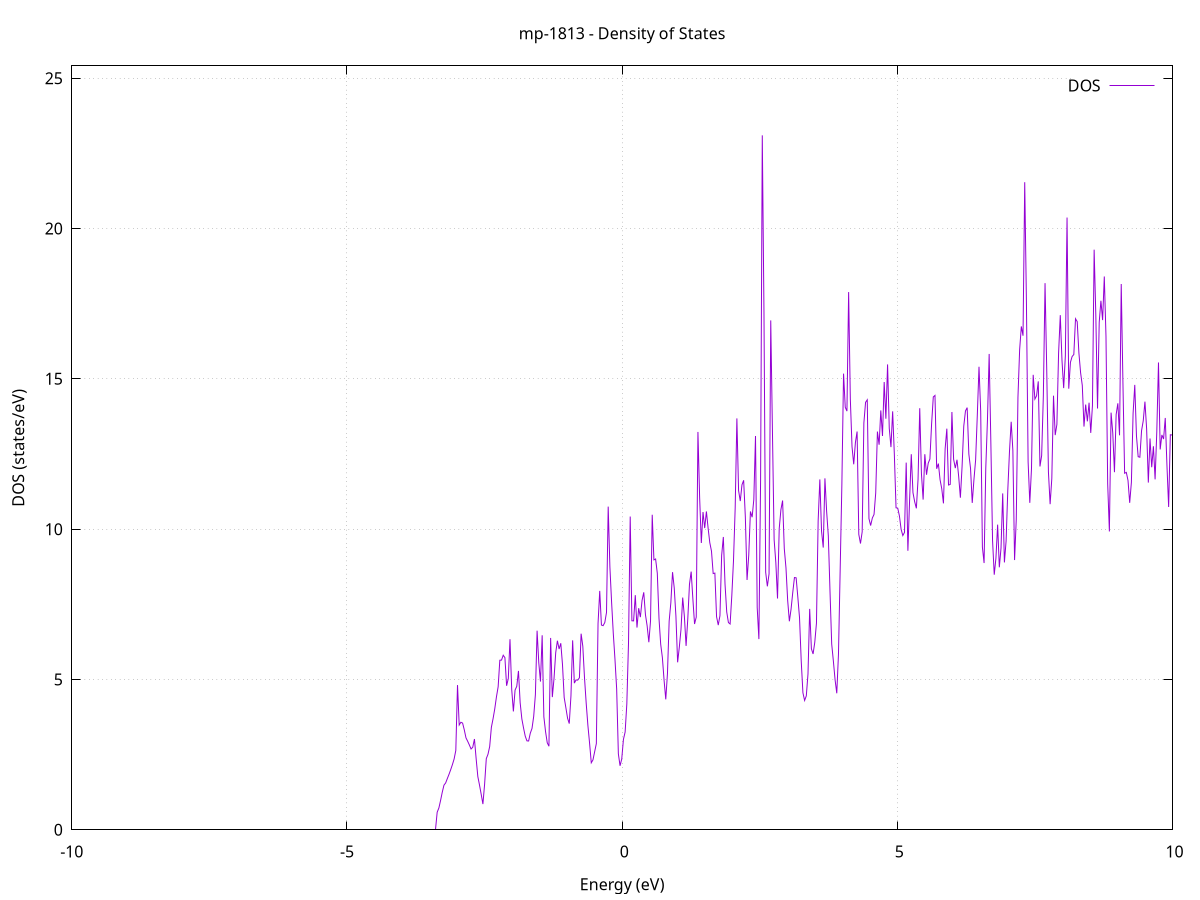 set title 'mp-1813 - Density of States'
set xlabel 'Energy (eV)'
set ylabel 'DOS (states/eV)'
set grid
set xrange [-10:10]
set yrange [0:25.412]
set xzeroaxis lt -1
set terminal png size 800,600
set output 'mp-1813_dos_gnuplot.png'
plot '-' using 1:2 with lines title 'DOS'
-42.801800 0.000000
-42.771100 0.000000
-42.740300 0.000000
-42.709500 0.000000
-42.678800 0.000000
-42.648000 0.000000
-42.617200 0.000000
-42.586500 0.000000
-42.555700 0.000000
-42.524900 0.000000
-42.494200 0.000000
-42.463400 0.000000
-42.432700 0.000000
-42.401900 0.000000
-42.371100 0.000000
-42.340400 0.000000
-42.309600 0.000000
-42.278800 0.000000
-42.248100 0.000000
-42.217300 0.000000
-42.186500 0.000000
-42.155800 0.000000
-42.125000 0.000000
-42.094200 0.000000
-42.063500 0.000000
-42.032700 0.000000
-42.001900 0.000000
-41.971200 0.000000
-41.940400 0.000000
-41.909600 0.000000
-41.878900 0.000000
-41.848100 0.000000
-41.817300 0.000000
-41.786600 0.000000
-41.755800 0.000000
-41.725100 0.000000
-41.694300 0.000000
-41.663500 0.000000
-41.632800 0.000000
-41.602000 0.000000
-41.571200 0.000000
-41.540500 0.000000
-41.509700 0.000000
-41.478900 0.000000
-41.448200 0.000000
-41.417400 0.000000
-41.386600 0.000000
-41.355900 0.000000
-41.325100 0.000000
-41.294300 0.000000
-41.263600 0.000000
-41.232800 0.000000
-41.202000 0.000000
-41.171300 0.000000
-41.140500 0.000000
-41.109700 0.000000
-41.079000 0.000000
-41.048200 0.000000
-41.017400 0.000000
-40.986700 0.000000
-40.955900 0.000000
-40.925200 0.000000
-40.894400 0.000000
-40.863600 0.000000
-40.832900 0.000000
-40.802100 0.000000
-40.771300 0.000000
-40.740600 0.000000
-40.709800 0.000000
-40.679000 0.000000
-40.648300 0.000000
-40.617500 0.000000
-40.586700 0.000000
-40.556000 0.000000
-40.525200 0.000000
-40.494400 0.000000
-40.463700 0.000000
-40.432900 0.000000
-40.402100 0.000000
-40.371400 0.000000
-40.340600 0.000000
-40.309800 0.000000
-40.279100 0.000000
-40.248300 0.000000
-40.217500 0.000000
-40.186800 0.000000
-40.156000 0.000000
-40.125300 0.000000
-40.094500 0.000000
-40.063700 0.000000
-40.033000 0.000000
-40.002200 0.000000
-39.971400 0.000000
-39.940700 0.000000
-39.909900 0.000000
-39.879100 0.000000
-39.848400 0.000000
-39.817600 0.000000
-39.786800 0.000000
-39.756100 1251.688900
-39.725300 0.000000
-39.694500 0.000000
-39.663800 0.000000
-39.633000 0.000000
-39.602200 0.000000
-39.571500 0.000000
-39.540700 0.000000
-39.509900 0.000000
-39.479200 0.000000
-39.448400 0.000000
-39.417700 0.000000
-39.386900 0.000000
-39.356100 0.000000
-39.325400 0.000000
-39.294600 0.000000
-39.263800 0.000000
-39.233100 0.000000
-39.202300 0.000000
-39.171500 0.000000
-39.140800 0.000000
-39.110000 0.000000
-39.079200 0.000000
-39.048500 0.000000
-39.017700 0.000000
-38.986900 0.000000
-38.956200 0.000000
-38.925400 0.000000
-38.894600 0.000000
-38.863900 0.000000
-38.833100 0.000000
-38.802300 0.000000
-38.771600 0.000000
-38.740800 0.000000
-38.710000 0.000000
-38.679300 0.000000
-38.648500 0.000000
-38.617800 0.000000
-38.587000 0.000000
-38.556200 0.000000
-38.525500 0.000000
-38.494700 0.000000
-38.463900 0.000000
-38.433200 0.000000
-38.402400 0.000000
-38.371600 0.000000
-38.340900 0.000000
-38.310100 0.000000
-38.279300 0.000000
-38.248600 0.000000
-38.217800 0.000000
-38.187000 0.000000
-38.156300 0.000000
-38.125500 0.000000
-38.094700 0.000000
-38.064000 0.000000
-38.033200 0.000000
-38.002400 0.000000
-37.971700 0.000000
-37.940900 0.000000
-37.910100 0.000000
-37.879400 0.000000
-37.848600 0.000000
-37.817900 0.000000
-37.787100 0.000000
-37.756300 0.000000
-37.725600 0.000000
-37.694800 0.000000
-37.664000 0.000000
-37.633300 0.000000
-37.602500 0.000000
-37.571700 0.000000
-37.541000 0.000000
-37.510200 0.000000
-37.479400 0.000000
-37.448700 0.000000
-37.417900 0.000000
-37.387100 0.000000
-37.356400 0.000000
-37.325600 0.000000
-37.294800 0.000000
-37.264100 0.000000
-37.233300 0.000000
-37.202500 0.000000
-37.171800 0.000000
-37.141000 0.000000
-37.110300 0.000000
-37.079500 0.000000
-37.048700 0.000000
-37.018000 0.000000
-36.987200 0.000000
-36.956400 0.000000
-36.925700 0.000000
-36.894900 0.000000
-36.864100 0.000000
-36.833400 0.000000
-36.802600 0.000000
-36.771800 0.000000
-36.741100 0.000000
-36.710300 0.000000
-36.679500 0.000000
-36.648800 0.000000
-36.618000 0.000000
-36.587200 0.000000
-36.556500 0.000000
-36.525700 0.000000
-36.494900 0.000000
-36.464200 0.000000
-36.433400 0.000000
-36.402600 0.000000
-36.371900 0.000000
-36.341100 0.000000
-36.310400 0.000000
-36.279600 0.000000
-36.248800 0.000000
-36.218100 0.000000
-36.187300 0.000000
-36.156500 0.000000
-36.125800 0.000000
-36.095000 0.000000
-36.064200 0.000000
-36.033500 0.000000
-36.002700 0.000000
-35.971900 0.000000
-35.941200 0.000000
-35.910400 0.000000
-35.879600 0.000000
-35.848900 0.000000
-35.818100 0.000000
-35.787300 0.000000
-35.756600 0.000000
-35.725800 0.000000
-35.695000 0.000000
-35.664300 0.000000
-35.633500 0.000000
-35.602700 0.000000
-35.572000 0.000000
-35.541200 0.000000
-35.510500 0.000000
-35.479700 0.000000
-35.448900 0.000000
-35.418200 0.000000
-35.387400 0.000000
-35.356600 0.000000
-35.325900 0.000000
-35.295100 0.000000
-35.264300 0.000000
-35.233600 0.000000
-35.202800 0.000000
-35.172000 0.000000
-35.141300 0.000000
-35.110500 0.000000
-35.079700 0.000000
-35.049000 0.000000
-35.018200 0.000000
-34.987400 0.000000
-34.956700 0.000000
-34.925900 0.000000
-34.895100 0.000000
-34.864400 0.000000
-34.833600 0.000000
-34.802900 0.000000
-34.772100 0.000000
-34.741300 0.000000
-34.710600 0.000000
-34.679800 0.000000
-34.649000 0.000000
-34.618300 0.000000
-34.587500 0.000000
-34.556700 0.000000
-34.526000 0.000000
-34.495200 0.000000
-34.464400 0.000000
-34.433700 0.000000
-34.402900 0.000000
-34.372100 0.000000
-34.341400 0.000000
-34.310600 0.000000
-34.279800 0.000000
-34.249100 0.000000
-34.218300 0.000000
-34.187500 0.000000
-34.156800 0.000000
-34.126000 0.000000
-34.095200 0.000000
-34.064500 0.000000
-34.033700 0.000000
-34.003000 0.000000
-33.972200 0.000000
-33.941400 0.000000
-33.910700 0.000000
-33.879900 0.000000
-33.849100 0.000000
-33.818400 0.000000
-33.787600 0.000000
-33.756800 0.000000
-33.726100 0.000000
-33.695300 0.000000
-33.664500 0.000000
-33.633800 0.000000
-33.603000 0.000000
-33.572200 0.000000
-33.541500 0.000000
-33.510700 0.000000
-33.479900 0.000000
-33.449200 0.000000
-33.418400 0.000000
-33.387600 0.000000
-33.356900 0.000000
-33.326100 0.000000
-33.295400 0.000000
-33.264600 0.000000
-33.233800 0.000000
-33.203100 0.000000
-33.172300 0.000000
-33.141500 0.000000
-33.110800 0.000000
-33.080000 0.000000
-33.049200 0.000000
-33.018500 0.000000
-32.987700 0.000000
-32.956900 0.000000
-32.926200 0.000000
-32.895400 0.000000
-32.864600 0.000000
-32.833900 0.000000
-32.803100 0.000000
-32.772300 0.000000
-32.741600 0.000000
-32.710800 0.000000
-32.680000 0.000000
-32.649300 0.000000
-32.618500 0.000000
-32.587700 0.000000
-32.557000 0.000000
-32.526200 0.000000
-32.495500 0.000000
-32.464700 0.000000
-32.433900 0.000000
-32.403200 0.000000
-32.372400 0.000000
-32.341600 0.000000
-32.310900 0.000000
-32.280100 0.000000
-32.249300 0.000000
-32.218600 0.000000
-32.187800 0.000000
-32.157000 0.000000
-32.126300 0.000000
-32.095500 0.000000
-32.064700 0.000000
-32.034000 0.000000
-32.003200 0.000000
-31.972400 0.000000
-31.941700 0.000000
-31.910900 0.000000
-31.880100 0.000000
-31.849400 0.000000
-31.818600 0.000000
-31.787800 0.000000
-31.757100 0.000000
-31.726300 0.000000
-31.695600 0.000000
-31.664800 0.000000
-31.634000 0.000000
-31.603300 0.000000
-31.572500 0.000000
-31.541700 0.000000
-31.511000 0.000000
-31.480200 0.000000
-31.449400 0.000000
-31.418700 0.000000
-31.387900 0.000000
-31.357100 0.000000
-31.326400 0.000000
-31.295600 0.000000
-31.264800 0.000000
-31.234100 0.000000
-31.203300 0.000000
-31.172500 0.000000
-31.141800 0.000000
-31.111000 0.000000
-31.080200 0.000000
-31.049500 0.000000
-31.018700 0.000000
-30.988000 0.000000
-30.957200 0.000000
-30.926400 0.000000
-30.895700 0.000000
-30.864900 0.000000
-30.834100 0.000000
-30.803400 0.000000
-30.772600 0.000000
-30.741800 0.000000
-30.711100 0.000000
-30.680300 0.000000
-30.649500 0.000000
-30.618800 0.000000
-30.588000 0.000000
-30.557200 0.000000
-30.526500 0.000000
-30.495700 0.000000
-30.464900 0.000000
-30.434200 0.000000
-30.403400 0.000000
-30.372600 0.000000
-30.341900 0.000000
-30.311100 0.000000
-30.280300 0.000000
-30.249600 0.000000
-30.218800 0.000000
-30.188100 0.000000
-30.157300 0.000000
-30.126500 0.000000
-30.095800 0.000000
-30.065000 0.000000
-30.034200 0.000000
-30.003500 0.000000
-29.972700 0.000000
-29.941900 0.000000
-29.911200 0.000000
-29.880400 0.000000
-29.849600 0.000000
-29.818900 0.000000
-29.788100 0.000000
-29.757300 0.000000
-29.726600 0.000000
-29.695800 0.000000
-29.665000 0.000000
-29.634300 0.000000
-29.603500 0.000000
-29.572700 0.000000
-29.542000 0.000000
-29.511200 0.000000
-29.480400 0.000000
-29.449700 0.000000
-29.418900 0.000000
-29.388200 0.000000
-29.357400 0.000000
-29.326600 0.000000
-29.295900 0.000000
-29.265100 0.000000
-29.234300 0.000000
-29.203600 0.000000
-29.172800 0.000000
-29.142000 0.000000
-29.111300 0.000000
-29.080500 0.000000
-29.049700 0.000000
-29.019000 0.000000
-28.988200 0.000000
-28.957400 0.000000
-28.926700 0.000000
-28.895900 0.000000
-28.865100 0.000000
-28.834400 0.000000
-28.803600 0.000000
-28.772800 0.000000
-28.742100 0.000000
-28.711300 0.000000
-28.680600 0.000000
-28.649800 0.000000
-28.619000 0.000000
-28.588300 0.000000
-28.557500 0.000000
-28.526700 0.000000
-28.496000 0.000000
-28.465200 0.000000
-28.434400 0.000000
-28.403700 0.000000
-28.372900 0.000000
-28.342100 0.000000
-28.311400 0.000000
-28.280600 0.000000
-28.249800 0.000000
-28.219100 0.000000
-28.188300 0.000000
-28.157500 0.000000
-28.126800 0.000000
-28.096000 0.000000
-28.065200 0.000000
-28.034500 0.000000
-28.003700 0.000000
-27.972900 0.000000
-27.942200 0.000000
-27.911400 0.000000
-27.880700 0.000000
-27.849900 0.000000
-27.819100 0.000000
-27.788400 0.000000
-27.757600 0.000000
-27.726800 0.000000
-27.696100 0.000000
-27.665300 0.000000
-27.634500 0.000000
-27.603800 0.000000
-27.573000 0.000000
-27.542200 0.000000
-27.511500 0.000000
-27.480700 0.000000
-27.449900 0.000000
-27.419200 0.000000
-27.388400 0.000000
-27.357600 0.000000
-27.326900 0.000000
-27.296100 0.000000
-27.265300 0.000000
-27.234600 0.000000
-27.203800 0.000000
-27.173000 0.000000
-27.142300 0.000000
-27.111500 0.000000
-27.080800 0.000000
-27.050000 0.000000
-27.019200 0.000000
-26.988500 0.000000
-26.957700 0.000000
-26.926900 0.000000
-26.896200 0.000000
-26.865400 0.000000
-26.834600 0.000000
-26.803900 0.000000
-26.773100 0.000000
-26.742300 0.000000
-26.711600 0.000000
-26.680800 0.000000
-26.650000 0.000000
-26.619300 0.000000
-26.588500 0.000000
-26.557700 0.000000
-26.527000 0.000000
-26.496200 0.000000
-26.465400 0.000000
-26.434700 0.000000
-26.403900 0.000000
-26.373200 0.000000
-26.342400 0.000000
-26.311600 0.000000
-26.280900 0.000000
-26.250100 0.000000
-26.219300 0.000000
-26.188600 0.000000
-26.157800 0.000000
-26.127000 0.000000
-26.096300 0.000000
-26.065500 0.000000
-26.034700 0.000000
-26.004000 0.000000
-25.973200 0.000000
-25.942400 0.000000
-25.911700 0.000000
-25.880900 0.000000
-25.850100 0.000000
-25.819400 0.000000
-25.788600 0.000000
-25.757800 0.000000
-25.727100 0.000000
-25.696300 0.000000
-25.665500 0.000000
-25.634800 0.000000
-25.604000 0.000000
-25.573300 0.000000
-25.542500 0.000000
-25.511700 0.000000
-25.481000 0.000000
-25.450200 0.000000
-25.419400 0.000000
-25.388700 0.000000
-25.357900 0.000000
-25.327100 0.000000
-25.296400 0.000000
-25.265600 0.000000
-25.234800 0.000000
-25.204100 0.000000
-25.173300 0.000000
-25.142500 0.000000
-25.111800 0.000000
-25.081000 0.000000
-25.050200 0.000000
-25.019500 0.000000
-24.988700 0.000000
-24.957900 0.000000
-24.927200 0.000000
-24.896400 0.000000
-24.865600 0.000000
-24.834900 0.000000
-24.804100 0.000000
-24.773400 0.000000
-24.742600 0.000000
-24.711800 0.000000
-24.681100 0.000000
-24.650300 0.000000
-24.619500 0.000000
-24.588800 0.000000
-24.558000 0.000000
-24.527200 0.000000
-24.496500 0.000000
-24.465700 0.000000
-24.434900 0.000000
-24.404200 0.000000
-24.373400 0.000000
-24.342600 0.000000
-24.311900 0.000000
-24.281100 0.000000
-24.250300 0.000000
-24.219600 0.000000
-24.188800 0.000000
-24.158000 0.000000
-24.127300 0.000000
-24.096500 0.000000
-24.065800 0.000000
-24.035000 0.000000
-24.004200 0.000000
-23.973500 0.000000
-23.942700 0.000000
-23.911900 0.000000
-23.881200 0.000000
-23.850400 0.000000
-23.819600 0.000000
-23.788900 0.000000
-23.758100 0.000000
-23.727300 0.000000
-23.696600 0.000000
-23.665800 0.000000
-23.635000 0.000000
-23.604300 0.000000
-23.573500 0.000000
-23.542700 0.000000
-23.512000 0.000000
-23.481200 0.000000
-23.450400 0.000000
-23.419700 0.000000
-23.388900 0.000000
-23.358100 0.000000
-23.327400 0.000000
-23.296600 0.000000
-23.265900 0.000000
-23.235100 0.000000
-23.204300 0.000000
-23.173600 0.000000
-23.142800 0.000000
-23.112000 0.000000
-23.081300 0.000000
-23.050500 0.000000
-23.019700 0.000000
-22.989000 0.000000
-22.958200 0.000000
-22.927400 0.000000
-22.896700 0.000000
-22.865900 0.000000
-22.835100 0.000000
-22.804400 0.000000
-22.773600 0.000000
-22.742800 0.000000
-22.712100 0.000000
-22.681300 0.000000
-22.650500 0.000000
-22.619800 0.000000
-22.589000 0.000000
-22.558200 0.000000
-22.527500 0.000000
-22.496700 0.000000
-22.466000 0.000000
-22.435200 0.000000
-22.404400 0.000000
-22.373700 0.000000
-22.342900 0.000000
-22.312100 0.000000
-22.281400 0.000000
-22.250600 0.000000
-22.219800 0.000000
-22.189100 0.000000
-22.158300 0.000000
-22.127500 0.000000
-22.096800 0.000000
-22.066000 0.000000
-22.035200 0.000000
-22.004500 0.000000
-21.973700 0.000000
-21.942900 0.000000
-21.912200 0.000000
-21.881400 0.000000
-21.850600 0.000000
-21.819900 0.000000
-21.789100 0.000000
-21.758400 0.000000
-21.727600 0.000000
-21.696800 0.000000
-21.666100 0.000000
-21.635300 0.000000
-21.604500 0.000000
-21.573800 0.000000
-21.543000 0.000000
-21.512200 0.000000
-21.481500 0.000000
-21.450700 0.000000
-21.419900 0.000000
-21.389200 0.000000
-21.358400 0.000000
-21.327600 0.000000
-21.296900 0.000000
-21.266100 0.000000
-21.235300 0.000000
-21.204600 0.000000
-21.173800 0.000000
-21.143000 0.000000
-21.112300 0.000000
-21.081500 0.000000
-21.050700 0.000000
-21.020000 0.000000
-20.989200 0.000000
-20.958500 0.000000
-20.927700 0.000000
-20.896900 0.000000
-20.866200 0.000000
-20.835400 0.000000
-20.804600 0.000000
-20.773900 0.000000
-20.743100 0.000000
-20.712300 0.000000
-20.681600 0.000000
-20.650800 0.000000
-20.620000 0.000000
-20.589300 0.000000
-20.558500 0.000000
-20.527700 0.000000
-20.497000 0.000000
-20.466200 0.000000
-20.435400 0.000000
-20.404700 0.000000
-20.373900 0.000000
-20.343100 0.000000
-20.312400 0.000000
-20.281600 0.000000
-20.250900 0.000000
-20.220100 0.000000
-20.189300 0.000000
-20.158600 0.000000
-20.127800 0.000000
-20.097000 0.000000
-20.066300 0.000000
-20.035500 0.000000
-20.004700 0.000000
-19.974000 0.000000
-19.943200 0.000000
-19.912400 0.000000
-19.881700 0.000000
-19.850900 0.000000
-19.820100 0.000000
-19.789400 0.000000
-19.758600 0.000000
-19.727800 0.000000
-19.697100 0.000000
-19.666300 0.000000
-19.635500 0.000000
-19.604800 0.000000
-19.574000 0.000000
-19.543200 0.000000
-19.512500 0.000000
-19.481700 0.000000
-19.451000 0.000000
-19.420200 0.000000
-19.389400 0.000000
-19.358700 0.000000
-19.327900 0.000000
-19.297100 0.000000
-19.266400 0.000000
-19.235600 0.000000
-19.204800 0.000000
-19.174100 0.000000
-19.143300 0.000000
-19.112500 0.000000
-19.081800 0.000000
-19.051000 0.000000
-19.020200 0.000000
-18.989500 0.000000
-18.958700 0.000000
-18.927900 0.000000
-18.897200 0.000000
-18.866400 0.000000
-18.835600 0.000000
-18.804900 0.000000
-18.774100 0.000000
-18.743300 0.000000
-18.712600 0.000000
-18.681800 0.000000
-18.651100 0.000000
-18.620300 0.000000
-18.589500 0.000000
-18.558800 0.000000
-18.528000 0.000000
-18.497200 0.000000
-18.466500 0.000000
-18.435700 0.000000
-18.404900 0.000000
-18.374200 0.000000
-18.343400 0.000000
-18.312600 0.000000
-18.281900 0.000000
-18.251100 0.000000
-18.220300 0.000000
-18.189600 0.000000
-18.158800 0.000000
-18.128000 0.000000
-18.097300 0.000000
-18.066500 0.000000
-18.035700 0.000000
-18.005000 0.000000
-17.974200 0.000000
-17.943500 0.000000
-17.912700 0.000000
-17.881900 0.000000
-17.851200 0.000000
-17.820400 0.000000
-17.789600 0.000000
-17.758900 0.000000
-17.728100 0.000000
-17.697300 0.000000
-17.666600 0.000000
-17.635800 0.000000
-17.605000 0.000000
-17.574300 0.000000
-17.543500 0.000000
-17.512700 0.000000
-17.482000 0.000000
-17.451200 0.000000
-17.420400 0.000000
-17.389700 0.000000
-17.358900 0.000000
-17.328100 0.000000
-17.297400 0.000000
-17.266600 0.000000
-17.235800 0.000000
-17.205100 0.000000
-17.174300 0.000000
-17.143600 0.000000
-17.112800 0.000000
-17.082000 0.000000
-17.051300 0.000000
-17.020500 0.000000
-16.989700 0.000000
-16.959000 0.000000
-16.928200 0.000000
-16.897400 0.000000
-16.866700 0.000000
-16.835900 0.000000
-16.805100 0.000000
-16.774400 0.000000
-16.743600 0.000000
-16.712800 0.000000
-16.682100 0.000000
-16.651300 0.000000
-16.620500 0.000000
-16.589800 0.000000
-16.559000 0.000000
-16.528200 0.000000
-16.497500 0.000000
-16.466700 0.000000
-16.435900 0.000000
-16.405200 0.000000
-16.374400 0.000000
-16.343700 0.000000
-16.312900 0.000000
-16.282100 0.000000
-16.251400 0.000000
-16.220600 0.000000
-16.189800 0.000000
-16.159100 0.000000
-16.128300 0.000000
-16.097500 0.000000
-16.066800 0.000000
-16.036000 0.000000
-16.005200 0.000000
-15.974500 0.000000
-15.943700 0.000000
-15.912900 0.000000
-15.882200 0.000000
-15.851400 0.000000
-15.820600 0.000000
-15.789900 0.000000
-15.759100 0.000000
-15.728300 0.000000
-15.697600 0.000000
-15.666800 0.000000
-15.636100 0.000000
-15.605300 0.000000
-15.574500 0.000000
-15.543800 0.000000
-15.513000 0.000000
-15.482200 0.000000
-15.451500 0.000000
-15.420700 0.000000
-15.389900 0.000000
-15.359200 0.000000
-15.328400 0.000000
-15.297600 0.000000
-15.266900 0.000000
-15.236100 0.000000
-15.205300 0.000000
-15.174600 0.000000
-15.143800 0.000000
-15.113000 0.000000
-15.082300 0.000000
-15.051500 0.000000
-15.020700 0.000000
-14.990000 0.000000
-14.959200 0.000000
-14.928400 0.000000
-14.897700 0.000000
-14.866900 0.000000
-14.836200 0.000000
-14.805400 0.000000
-14.774600 0.000000
-14.743900 0.000000
-14.713100 0.000000
-14.682300 0.000000
-14.651600 0.000000
-14.620800 0.000000
-14.590000 0.000000
-14.559300 0.000000
-14.528500 0.000000
-14.497700 0.000000
-14.467000 0.000000
-14.436200 0.000000
-14.405400 0.000000
-14.374700 0.000000
-14.343900 0.000000
-14.313100 0.000000
-14.282400 0.000000
-14.251600 0.000000
-14.220800 0.000000
-14.190100 0.000000
-14.159300 0.000000
-14.128500 0.000000
-14.097800 0.000000
-14.067000 0.000000
-14.036300 0.000000
-14.005500 0.000000
-13.974700 0.000000
-13.944000 0.000000
-13.913200 0.000000
-13.882400 0.000000
-13.851700 0.000000
-13.820900 0.000000
-13.790100 0.000000
-13.759400 0.000000
-13.728600 0.000000
-13.697800 0.000000
-13.667100 0.000000
-13.636300 0.000000
-13.605500 0.000000
-13.574800 0.000000
-13.544000 0.000000
-13.513200 0.000000
-13.482500 0.000000
-13.451700 0.000000
-13.420900 0.000000
-13.390200 0.000000
-13.359400 0.000000
-13.328700 0.000000
-13.297900 0.000000
-13.267100 0.000000
-13.236400 0.000000
-13.205600 0.000000
-13.174800 0.000000
-13.144100 0.000000
-13.113300 0.000000
-13.082500 0.000000
-13.051800 0.000000
-13.021000 0.000000
-12.990200 0.000000
-12.959500 0.000000
-12.928700 0.000000
-12.897900 0.000000
-12.867200 0.000000
-12.836400 0.000000
-12.805600 0.000000
-12.774900 0.000000
-12.744100 0.000000
-12.713300 0.000000
-12.682600 0.000000
-12.651800 0.000000
-12.621000 0.000000
-12.590300 0.000000
-12.559500 0.000000
-12.528800 0.000000
-12.498000 0.000000
-12.467200 0.000000
-12.436500 0.000000
-12.405700 0.000000
-12.374900 0.000000
-12.344200 0.000000
-12.313400 0.000000
-12.282600 0.000000
-12.251900 0.000000
-12.221100 0.000000
-12.190300 0.000000
-12.159600 0.000000
-12.128800 0.000000
-12.098000 0.000000
-12.067300 0.000000
-12.036500 0.000000
-12.005700 0.000000
-11.975000 0.000000
-11.944200 0.000000
-11.913400 0.000000
-11.882700 0.000000
-11.851900 0.000000
-11.821100 0.000000
-11.790400 0.000000
-11.759600 0.000000
-11.728900 0.000000
-11.698100 0.000000
-11.667300 0.000000
-11.636600 0.000000
-11.605800 0.000000
-11.575000 0.000000
-11.544300 0.000000
-11.513500 0.000000
-11.482700 0.000000
-11.452000 0.000000
-11.421200 0.000000
-11.390400 0.000000
-11.359700 0.000000
-11.328900 0.000000
-11.298100 0.000000
-11.267400 0.000000
-11.236600 0.000000
-11.205800 0.000000
-11.175100 0.000000
-11.144300 0.000000
-11.113500 0.000000
-11.082800 0.000000
-11.052000 0.000000
-11.021300 0.000000
-10.990500 0.000000
-10.959700 0.000000
-10.929000 0.000000
-10.898200 0.000000
-10.867400 0.000000
-10.836700 0.000000
-10.805900 0.000000
-10.775100 0.000000
-10.744400 0.000000
-10.713600 0.000000
-10.682800 0.000000
-10.652100 0.000000
-10.621300 0.000000
-10.590500 0.000000
-10.559800 0.000000
-10.529000 0.000000
-10.498200 0.000000
-10.467500 0.000000
-10.436700 0.000000
-10.405900 312.423400
-10.375200 0.000000
-10.344400 0.000000
-10.313600 0.000000
-10.282900 0.000000
-10.252100 0.000000
-10.221400 0.000000
-10.190600 0.000000
-10.159800 0.000000
-10.129100 0.000000
-10.098300 0.000000
-10.067500 0.000000
-10.036800 0.000000
-10.006000 0.000000
-9.975200 0.000000
-9.944500 0.000000
-9.913700 0.000000
-9.882900 0.000000
-9.852200 0.000000
-9.821400 0.000000
-9.790600 0.000000
-9.759900 0.000000
-9.729100 0.000000
-9.698300 0.000000
-9.667600 0.000000
-9.636800 0.000000
-9.606000 0.000000
-9.575300 0.000000
-9.544500 0.000000
-9.513700 0.000000
-9.483000 0.000000
-9.452200 0.000000
-9.421500 0.000000
-9.390700 0.000000
-9.359900 0.000000
-9.329200 0.000000
-9.298400 0.000000
-9.267600 0.000000
-9.236900 0.000000
-9.206100 0.000000
-9.175300 0.000000
-9.144600 0.000000
-9.113800 0.000000
-9.083000 0.000000
-9.052300 0.000000
-9.021500 0.000000
-8.990700 0.000000
-8.960000 0.000000
-8.929200 0.000000
-8.898400 0.000000
-8.867700 0.000000
-8.836900 0.000000
-8.806100 0.000000
-8.775400 0.000000
-8.744600 0.000000
-8.713900 0.000000
-8.683100 0.000000
-8.652300 0.000000
-8.621600 0.000000
-8.590800 0.000000
-8.560000 0.000000
-8.529300 0.000000
-8.498500 0.000000
-8.467700 0.000000
-8.437000 0.000000
-8.406200 0.000000
-8.375400 0.000000
-8.344700 0.000000
-8.313900 0.000000
-8.283100 0.000000
-8.252400 0.000000
-8.221600 0.000000
-8.190800 0.000000
-8.160100 0.000000
-8.129300 0.000000
-8.098500 0.000000
-8.067800 0.000000
-8.037000 0.000000
-8.006200 0.000000
-7.975500 0.000000
-7.944700 0.000000
-7.914000 0.000000
-7.883200 0.000000
-7.852400 0.000000
-7.821700 0.000000
-7.790900 0.000000
-7.760100 0.000000
-7.729400 0.000000
-7.698600 0.000000
-7.667800 0.000000
-7.637100 0.000000
-7.606300 0.000000
-7.575500 0.000000
-7.544800 0.000000
-7.514000 0.000000
-7.483200 0.000000
-7.452500 0.000000
-7.421700 0.000000
-7.390900 0.000000
-7.360200 0.000000
-7.329400 0.000000
-7.298600 0.000000
-7.267900 0.000000
-7.237100 0.000000
-7.206400 0.000000
-7.175600 0.000000
-7.144800 0.000000
-7.114100 0.000000
-7.083300 0.000000
-7.052500 0.000000
-7.021800 0.000000
-6.991000 0.000000
-6.960200 0.000000
-6.929500 0.000000
-6.898700 0.000000
-6.867900 0.000000
-6.837200 0.000000
-6.806400 0.000000
-6.775600 0.000000
-6.744900 0.000000
-6.714100 0.000000
-6.683300 0.000000
-6.652600 0.000000
-6.621800 0.000000
-6.591000 0.000000
-6.560300 0.000000
-6.529500 0.000000
-6.498700 0.000000
-6.468000 0.000000
-6.437200 0.000000
-6.406500 0.000000
-6.375700 0.000000
-6.344900 0.000000
-6.314200 0.000000
-6.283400 0.000000
-6.252600 0.000000
-6.221900 0.000000
-6.191100 0.000000
-6.160300 0.000000
-6.129600 0.000000
-6.098800 0.000000
-6.068000 0.000000
-6.037300 0.000000
-6.006500 0.000000
-5.975700 0.000000
-5.945000 0.000000
-5.914200 0.000000
-5.883400 0.000000
-5.852700 0.000000
-5.821900 0.000000
-5.791100 0.000000
-5.760400 0.000000
-5.729600 0.000000
-5.698800 0.000000
-5.668100 0.000000
-5.637300 0.000000
-5.606600 0.000000
-5.575800 0.000000
-5.545000 0.000000
-5.514300 0.000000
-5.483500 0.000000
-5.452700 0.000000
-5.422000 0.000000
-5.391200 0.000000
-5.360400 0.000000
-5.329700 0.000000
-5.298900 0.000000
-5.268100 0.000000
-5.237400 0.000000
-5.206600 0.000000
-5.175800 0.000000
-5.145100 0.000000
-5.114300 0.000000
-5.083500 0.000000
-5.052800 0.000000
-5.022000 0.000000
-4.991200 0.000000
-4.960500 0.000000
-4.929700 0.000000
-4.899000 0.000000
-4.868200 0.000000
-4.837400 0.000000
-4.806700 0.000000
-4.775900 0.000000
-4.745100 0.000000
-4.714400 0.000000
-4.683600 0.000000
-4.652800 0.000000
-4.622100 0.000000
-4.591300 0.000000
-4.560500 0.000000
-4.529800 0.000000
-4.499000 0.000000
-4.468200 0.000000
-4.437500 0.000000
-4.406700 0.000000
-4.375900 0.000000
-4.345200 0.000000
-4.314400 0.000000
-4.283600 0.000000
-4.252900 0.000000
-4.222100 0.000000
-4.191300 0.000000
-4.160600 0.000000
-4.129800 0.000000
-4.099100 0.000000
-4.068300 0.000000
-4.037500 0.000000
-4.006800 0.000000
-3.976000 0.000000
-3.945200 0.000000
-3.914500 0.000000
-3.883700 0.000000
-3.852900 0.000000
-3.822200 0.000000
-3.791400 0.000000
-3.760600 0.000000
-3.729900 0.000000
-3.699100 0.000000
-3.668300 0.000000
-3.637600 0.000000
-3.606800 0.000000
-3.576000 0.000000
-3.545300 0.000000
-3.514500 0.000000
-3.483700 0.000000
-3.453000 0.000000
-3.422200 0.000000
-3.391400 0.000000
-3.360700 0.585500
-3.329900 0.725000
-3.299200 0.974400
-3.268400 1.250200
-3.237600 1.484300
-3.206900 1.558200
-3.176100 1.705200
-3.145300 1.848100
-3.114600 2.002400
-3.083800 2.169100
-3.053000 2.356000
-3.022300 2.639000
-2.991500 4.813600
-2.960700 3.485600
-2.930000 3.576900
-2.899200 3.549300
-2.868400 3.324000
-2.837700 3.058100
-2.806900 2.944700
-2.776100 2.821100
-2.745400 2.687400
-2.714600 2.745100
-2.683800 3.018400
-2.653100 2.369000
-2.622300 1.770800
-2.591600 1.484800
-2.560800 1.176500
-2.530000 0.854800
-2.499300 1.511900
-2.468500 2.366600
-2.437700 2.512100
-2.407000 2.768500
-2.376200 3.409000
-2.345400 3.696200
-2.314700 4.021000
-2.283900 4.422500
-2.253100 4.756700
-2.222400 5.640400
-2.191600 5.644900
-2.160800 5.806400
-2.130100 5.726300
-2.099300 4.790600
-2.068500 5.031600
-2.037800 6.339900
-2.007000 4.681100
-1.976200 3.936800
-1.945500 4.647600
-1.914700 4.773100
-1.883900 5.284400
-1.853200 4.229700
-1.822400 3.688400
-1.791700 3.386600
-1.760900 3.114900
-1.730100 2.958000
-1.699400 2.953600
-1.668600 3.214000
-1.637800 3.371100
-1.607100 3.773400
-1.576300 4.494900
-1.545500 6.622500
-1.514800 5.557900
-1.484000 4.929500
-1.453200 6.469700
-1.422500 3.757600
-1.391700 3.265100
-1.360900 2.894400
-1.330200 2.778900
-1.299400 6.381500
-1.268600 4.414300
-1.237900 5.032600
-1.207100 5.892300
-1.176300 6.289200
-1.145600 6.013600
-1.114800 6.205100
-1.084000 5.496100
-1.053300 4.401300
-1.022500 4.061600
-0.991800 3.711900
-0.961000 3.532200
-0.930200 4.452200
-0.899500 6.300500
-0.868700 4.877900
-0.837900 4.984100
-0.807200 4.978500
-0.776400 5.057100
-0.745600 6.523200
-0.714900 6.108500
-0.684100 5.059300
-0.653300 4.210300
-0.622600 3.475800
-0.591800 2.881000
-0.561000 2.228700
-0.530300 2.324400
-0.499500 2.596400
-0.468700 2.867500
-0.438000 6.861800
-0.407200 7.947600
-0.376400 6.810200
-0.345700 6.790100
-0.314900 6.896100
-0.284200 7.230100
-0.253400 10.751200
-0.222600 8.745000
-0.191900 7.579900
-0.161100 6.538500
-0.130300 5.670800
-0.099600 4.685400
-0.068800 2.526800
-0.038000 2.129100
-0.007300 2.354700
0.023500 3.006800
0.054300 3.252000
0.085000 4.184700
0.115800 6.226400
0.146600 10.421100
0.177300 6.952900
0.208100 6.948900
0.238900 7.804800
0.269600 6.727100
0.300400 7.370900
0.331200 7.073900
0.361900 7.631100
0.392700 7.899400
0.423500 7.154500
0.454200 6.783200
0.485000 6.238600
0.515700 6.945000
0.546500 10.479600
0.577300 8.978500
0.608000 9.007900
0.638800 8.533400
0.669600 7.030700
0.700300 6.174300
0.731100 5.727200
0.761900 4.974900
0.792600 4.339100
0.823400 5.199700
0.854200 6.942600
0.884900 7.555300
0.915700 8.570300
0.946500 8.045800
0.977200 7.102700
1.008000 5.570500
1.038800 6.075800
1.069500 6.668500
1.100300 7.725100
1.131100 7.088400
1.161800 6.116100
1.192600 7.012300
1.223400 8.169200
1.254100 8.588100
1.284900 7.686300
1.315600 6.845100
1.346400 7.075100
1.377200 13.234400
1.407900 11.059600
1.438700 9.541200
1.469500 10.570200
1.500200 10.036200
1.531000 10.590300
1.561800 10.039300
1.592500 9.552500
1.623300 9.269700
1.654100 8.523700
1.684800 8.538300
1.715600 7.088200
1.746400 6.809300
1.777100 7.121500
1.807900 9.125400
1.838700 9.740000
1.869400 8.172400
1.900200 7.246500
1.931000 6.893200
1.961700 6.845900
1.992500 7.785700
2.023200 8.950000
2.054000 10.709100
2.084800 13.684200
2.115500 11.285500
2.146300 10.934200
2.177100 11.474700
2.207800 11.625900
2.238600 10.403400
2.269400 8.310200
2.300100 9.127500
2.330900 10.589500
2.361700 10.397900
2.392400 10.984500
2.423200 13.100200
2.454000 7.389800
2.484700 6.343500
2.515500 11.630700
2.546300 23.101600
2.577000 17.212900
2.607800 8.568300
2.638600 8.098400
2.669300 8.513200
2.700100 16.945700
2.730900 13.238100
2.761600 9.651500
2.792400 8.889800
2.823100 7.693800
2.853900 10.016500
2.884700 10.649400
2.915400 10.953000
2.946200 9.352900
2.977000 8.708600
3.007700 7.627300
3.038500 6.936100
3.069300 7.338300
3.100000 7.892600
3.130800 8.391000
3.161600 8.382100
3.192300 7.737100
3.223100 7.052800
3.253900 5.617100
3.284600 4.558900
3.315400 4.301800
3.346200 4.453200
3.376900 5.183100
3.407700 7.347600
3.438500 6.022000
3.469200 5.848500
3.500000 6.234600
3.530700 6.872900
3.561500 10.277400
3.592300 11.655100
3.623000 9.938300
3.653800 9.388300
3.684600 11.690500
3.715300 10.599900
3.746100 9.781000
3.776900 7.929400
3.807600 6.179900
3.838400 5.604300
3.869200 4.986100
3.899900 4.541000
3.930700 5.838900
3.961500 8.641400
3.992200 11.467300
4.023000 15.175100
4.053800 14.054900
4.084500 13.927100
4.115300 17.887600
4.146100 14.331100
4.176800 12.745900
4.207600 12.158900
4.238400 12.880200
4.269100 13.248500
4.299900 9.827700
4.330600 9.522500
4.361400 9.911700
4.392200 13.535300
4.422900 14.219000
4.453700 14.303700
4.484500 10.351300
4.515200 10.121100
4.546000 10.370200
4.576800 10.490400
4.607500 11.203600
4.638300 13.247000
4.669100 12.808900
4.699800 13.950100
4.730600 13.100400
4.761400 14.894600
4.792100 13.673700
4.822900 15.479700
4.853700 13.351700
4.884400 12.729300
4.915200 13.919900
4.946000 12.485400
4.976700 10.710600
5.007500 10.698700
5.038300 10.438300
5.069000 9.995000
5.099800 9.787700
5.130500 9.892200
5.161300 12.213900
5.192100 9.280900
5.222800 10.955900
5.253600 12.492400
5.284400 11.213500
5.315100 10.914100
5.345900 10.693300
5.376700 11.660500
5.407400 14.023200
5.438200 11.848600
5.469000 10.983400
5.499700 12.493400
5.530500 11.810300
5.561300 12.195400
5.592000 12.333000
5.622800 13.498600
5.653600 14.398300
5.684300 14.449300
5.715100 12.009000
5.745900 12.182000
5.776600 11.645400
5.807400 11.346000
5.838100 10.858600
5.868900 12.677600
5.899700 13.343300
5.930400 11.468800
5.961200 11.488400
5.992000 13.898300
6.022700 12.326000
6.053500 12.030700
6.084300 12.309900
6.115000 11.749200
6.145800 11.047300
6.176600 12.083100
6.207300 13.428000
6.238100 13.931600
6.268900 14.043000
6.299600 12.496800
6.330400 12.020900
6.361200 10.872900
6.391900 11.642300
6.422700 12.299500
6.453500 13.794500
6.484200 15.402900
6.515000 13.917600
6.545800 9.403900
6.576500 8.873600
6.607300 12.028700
6.638000 13.643700
6.668800 15.828200
6.699600 12.871700
6.730300 9.629300
6.761100 8.484700
6.791900 9.038300
6.822600 10.151700
6.853400 8.731900
6.884200 9.369100
6.914900 11.190000
6.945700 8.894100
6.976500 9.603400
7.007200 11.294100
7.038000 12.584400
7.068800 13.572200
7.099500 12.618500
7.130300 8.973100
7.161100 10.316400
7.191800 14.385400
7.222600 15.972700
7.253400 16.744700
7.284100 16.435500
7.314900 21.542300
7.345700 17.582900
7.376400 12.242000
7.407200 10.875900
7.437900 12.015000
7.468700 15.134600
7.499500 14.327100
7.530200 14.436100
7.561000 14.916900
7.591800 12.085900
7.622500 12.448500
7.653300 14.431900
7.684100 18.185200
7.714800 15.302100
7.745600 11.901100
7.776400 10.832200
7.807100 11.685900
7.837900 14.439700
7.868700 13.129000
7.899400 13.485000
7.930200 15.859800
7.961000 17.119100
7.991700 15.624400
8.022500 14.692100
8.053300 15.768100
8.084000 20.367200
8.114800 14.673400
8.145500 15.549700
8.176300 15.744100
8.207100 15.810200
8.237800 17.000200
8.268600 16.903700
8.299400 15.864500
8.330100 15.205500
8.360900 14.781600
8.391700 13.413900
8.422400 14.144900
8.453200 13.587500
8.484000 14.207400
8.514700 13.203000
8.545500 14.108700
8.576300 19.297700
8.607000 17.097300
8.637800 14.014400
8.668600 16.886300
8.699300 17.598300
8.730100 16.954400
8.760900 18.406500
8.791600 16.406600
8.822400 11.511700
8.853200 9.923500
8.883900 13.877000
8.914700 13.200600
8.945400 11.896500
8.976200 13.814600
9.007000 14.186900
9.037700 13.121900
9.068500 18.155500
9.099300 14.877600
9.130000 11.860400
9.160800 11.888900
9.191600 11.621600
9.222300 10.876500
9.253100 11.558100
9.283900 13.849300
9.314600 14.799200
9.345400 13.098000
9.376200 12.410300
9.406900 12.393200
9.437700 13.275300
9.468500 13.608500
9.499200 14.242600
9.530000 13.335900
9.560800 11.550500
9.591500 13.016400
9.622300 12.059900
9.653100 12.757900
9.683800 11.657300
9.714600 13.238200
9.745300 15.544400
9.776100 12.652700
9.806900 13.135200
9.837600 12.997700
9.868400 13.698700
9.899200 12.123900
9.929900 10.738800
9.960700 13.140800
9.991500 13.134600
10.022200 13.035100
10.053000 13.602100
10.083800 19.257400
10.114500 16.425900
10.145300 12.775800
10.176100 15.435900
10.206800 17.561900
10.237600 13.518700
10.268400 12.719000
10.299100 12.210500
10.329900 12.692800
10.360700 12.620200
10.391400 13.504000
10.422200 14.292100
10.452900 19.881900
10.483700 15.101900
10.514500 12.838400
10.545200 10.966000
10.576000 10.375500
10.606800 11.099900
10.637500 12.128900
10.668300 14.108300
10.699100 15.166200
10.729800 14.798100
10.760600 15.570200
10.791400 17.852000
10.822100 16.569200
10.852900 15.021700
10.883700 14.152700
10.914400 13.803200
10.945200 14.698300
10.976000 18.087800
11.006700 16.763000
11.037500 18.784000
11.068300 13.485700
11.099000 11.701400
11.129800 11.413300
11.160600 13.011900
11.191300 13.133500
11.222100 11.552400
11.252800 11.656300
11.283600 12.857400
11.314400 14.126700
11.345100 15.514900
11.375900 13.203300
11.406700 11.345100
11.437400 11.921000
11.468200 16.290100
11.499000 17.406300
11.529700 16.840000
11.560500 13.738600
11.591300 12.143600
11.622000 11.848300
11.652800 13.313600
11.683600 16.990700
11.714300 17.853500
11.745100 14.612400
11.775900 13.813700
11.806600 12.448000
11.837400 13.116700
11.868200 15.811800
11.898900 14.211400
11.929700 13.705000
11.960500 17.460800
11.991200 17.432900
12.022000 14.833400
12.052700 17.406300
12.083500 18.820300
12.114300 15.651700
12.145000 14.512100
12.175800 14.302400
12.206600 15.658000
12.237300 18.163200
12.268100 16.613600
12.298900 15.164300
12.329600 18.957700
12.360400 16.008200
12.391200 14.002900
12.421900 13.183100
12.452700 15.076300
12.483500 14.380800
12.514200 14.182200
12.545000 13.865500
12.575800 13.708700
12.606500 20.024600
12.637300 16.735300
12.668100 14.247900
12.698800 13.506600
12.729600 13.170900
12.760300 12.547400
12.791100 13.525900
12.821900 16.861600
12.852600 16.527100
12.883400 14.191100
12.914200 14.909000
12.944900 18.670400
12.975700 15.799900
13.006500 15.023000
13.037200 15.875500
13.068000 11.568700
13.098800 11.935300
13.129500 12.379600
13.160300 13.940900
13.191100 14.338700
13.221800 13.110700
13.252600 14.299300
13.283400 19.024900
13.314100 15.371100
13.344900 11.183500
13.375700 12.284600
13.406400 11.350200
13.437200 10.995700
13.468000 12.985500
13.498700 15.281200
13.529500 16.579400
13.560200 13.269100
13.591000 13.255000
13.621800 12.414100
13.652500 12.523800
13.683300 14.213900
13.714100 20.183100
13.744800 18.362300
13.775600 20.819700
13.806400 20.321700
13.837100 15.701700
13.867900 15.592200
13.898700 16.282200
13.929400 24.105000
13.960200 15.022800
13.991000 15.474400
14.021700 15.696200
14.052500 13.361300
14.083300 17.571800
14.114000 18.244300
14.144800 16.840700
14.175600 13.841900
14.206300 15.380300
14.237100 16.596300
14.267900 24.055700
14.298600 15.037700
14.329400 14.785300
14.360100 14.847700
14.390900 17.308500
14.421700 16.400900
14.452400 15.967900
14.483200 14.362600
14.514000 15.463500
14.544700 13.910600
14.575500 13.721100
14.606300 18.327400
14.637000 16.224100
14.667800 20.152800
14.698600 19.841900
14.729300 15.756200
14.760100 15.837600
14.790900 15.029500
14.821600 14.394400
14.852400 12.622600
14.883200 11.713700
14.913900 10.689300
14.944700 10.658200
14.975500 13.068200
15.006200 11.266300
15.037000 10.045100
15.067700 8.701800
15.098500 7.382600
15.129300 6.452900
15.160000 5.649200
15.190800 4.451800
15.221600 3.870600
15.252300 3.246200
15.283100 2.743100
15.313900 2.339800
15.344600 1.926100
15.375400 1.594700
15.406200 1.358300
15.436900 1.161800
15.467700 1.003000
15.498500 0.870400
15.529200 0.745700
15.560000 0.650700
15.590800 0.558300
15.621500 0.468300
15.652300 0.380800
15.683100 0.304500
15.713800 0.246800
15.744600 0.204700
15.775400 0.170200
15.806100 0.135200
15.836900 0.099500
15.867600 0.063300
15.898400 0.027500
15.929200 0.002300
15.959900 0.000000
15.990700 0.000000
16.021500 0.000000
16.052200 0.000000
16.083000 0.000000
16.113800 0.000000
16.144500 0.000000
16.175300 0.000000
16.206100 0.000000
16.236800 0.000000
16.267600 0.000000
16.298400 0.000000
16.329100 0.000000
16.359900 0.000000
16.390700 0.000000
16.421400 0.000000
16.452200 0.000000
16.483000 0.000000
16.513700 0.000000
16.544500 0.000000
16.575200 0.000000
16.606000 0.000000
16.636800 0.000000
16.667500 0.000000
16.698300 0.000000
16.729100 0.000000
16.759800 0.000000
16.790600 0.000000
16.821400 0.000000
16.852100 0.000000
16.882900 0.000000
16.913700 0.000000
16.944400 0.000000
16.975200 0.000000
17.006000 0.000000
17.036700 0.000000
17.067500 0.000000
17.098300 0.000000
17.129000 0.000000
17.159800 0.000000
17.190600 0.000000
17.221300 0.000000
17.252100 0.000000
17.282900 0.000000
17.313600 0.000000
17.344400 0.000000
17.375100 0.000000
17.405900 0.000000
17.436700 0.000000
17.467400 0.000000
17.498200 0.000000
17.529000 0.000000
17.559700 0.000000
17.590500 0.000000
17.621300 0.000000
17.652000 0.000000
17.682800 0.000000
17.713600 0.000000
17.744300 0.000000
17.775100 0.000000
17.805900 0.000000
17.836600 0.000000
17.867400 0.000000
17.898200 0.000000
17.928900 0.000000
17.959700 0.000000
17.990500 0.000000
18.021200 0.000000
18.052000 0.000000
18.082800 0.000000
18.113500 0.000000
18.144300 0.000000
18.175000 0.000000
18.205800 0.000000
18.236600 0.000000
18.267300 0.000000
18.298100 0.000000
18.328900 0.000000
18.359600 0.000000
18.390400 0.000000
18.421200 0.000000
18.451900 0.000000
18.482700 0.000000
18.513500 0.000000
18.544200 0.000000
18.575000 0.000000
18.605800 0.000000
18.636500 0.000000
18.667300 0.000000
18.698100 0.000000
18.728800 0.000000
e
